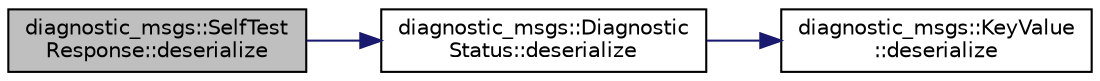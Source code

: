 digraph "diagnostic_msgs::SelfTestResponse::deserialize"
{
  edge [fontname="Helvetica",fontsize="10",labelfontname="Helvetica",labelfontsize="10"];
  node [fontname="Helvetica",fontsize="10",shape=record];
  rankdir="LR";
  Node1 [label="diagnostic_msgs::SelfTest\lResponse::deserialize",height=0.2,width=0.4,color="black", fillcolor="grey75", style="filled" fontcolor="black"];
  Node1 -> Node2 [color="midnightblue",fontsize="10",style="solid",fontname="Helvetica"];
  Node2 [label="diagnostic_msgs::Diagnostic\lStatus::deserialize",height=0.2,width=0.4,color="black", fillcolor="white", style="filled",URL="$classdiagnostic__msgs_1_1_diagnostic_status.html#ac723a23cb2c2d9113e04930502ae7231"];
  Node2 -> Node3 [color="midnightblue",fontsize="10",style="solid",fontname="Helvetica"];
  Node3 [label="diagnostic_msgs::KeyValue\l::deserialize",height=0.2,width=0.4,color="black", fillcolor="white", style="filled",URL="$classdiagnostic__msgs_1_1_key_value.html#a1e50c55174d7f7d383260e6cbe98f39c"];
}
